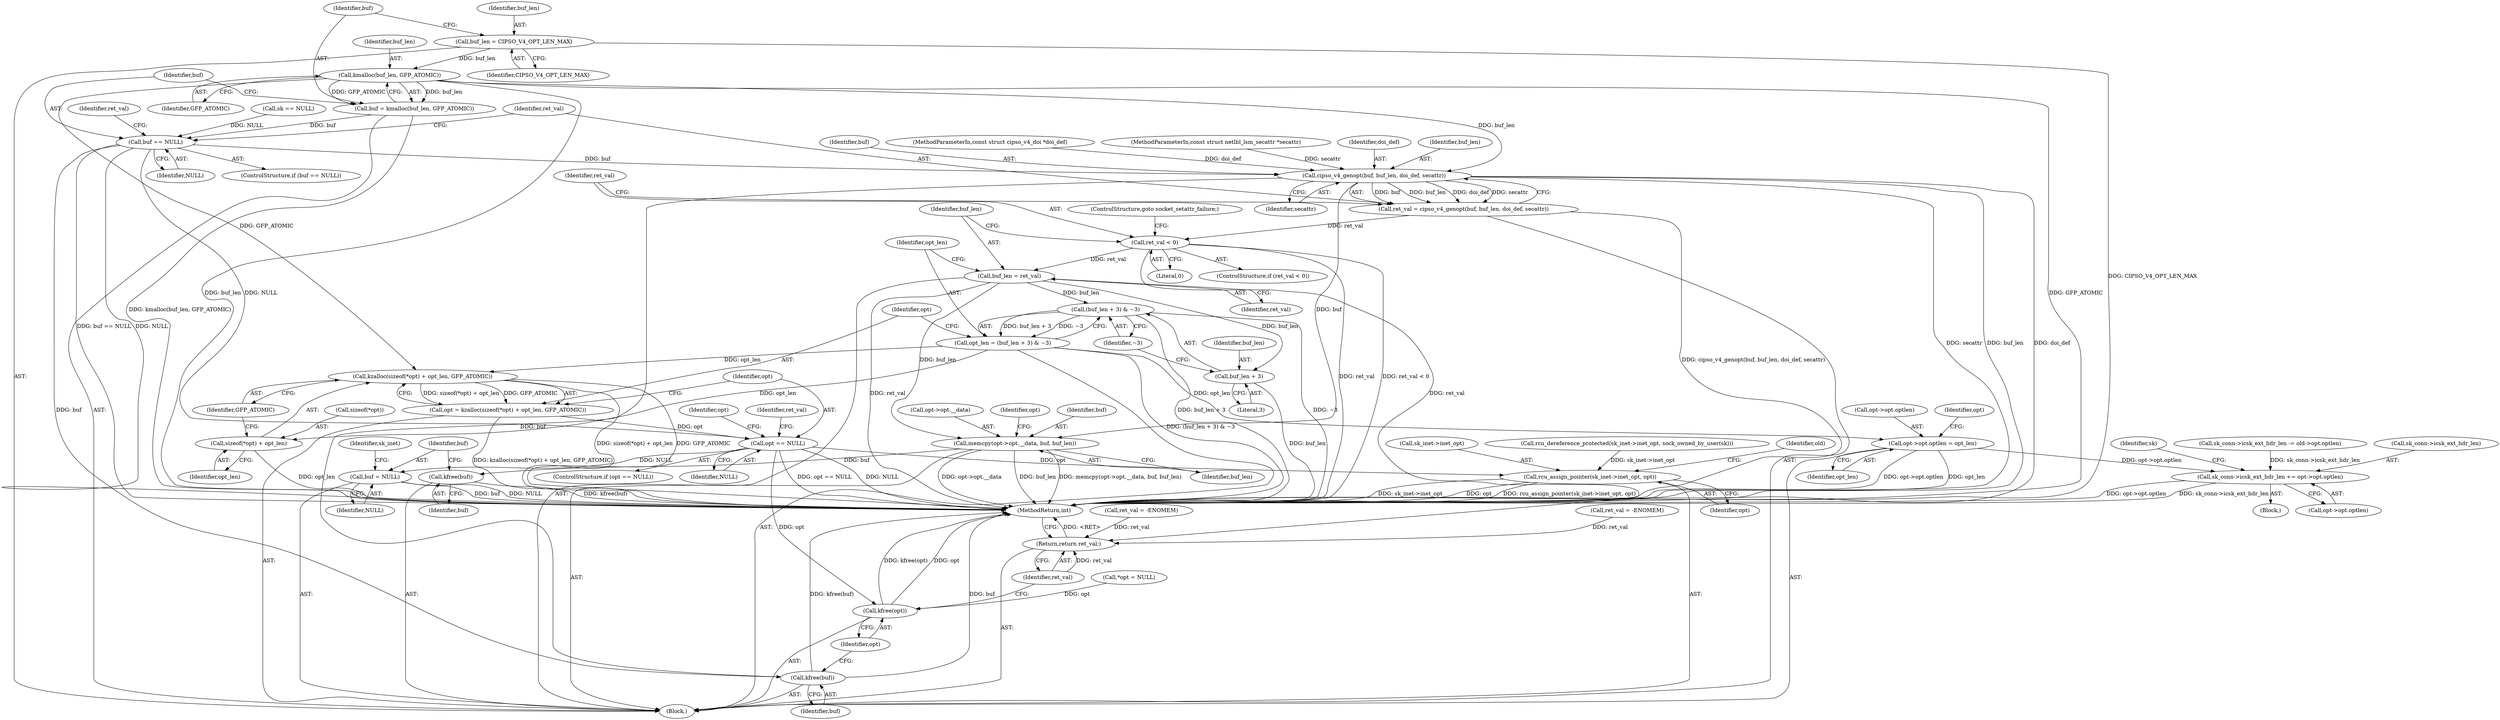 digraph "0_linux_f6d8bd051c391c1c0458a30b2a7abcd939329259_10@API" {
"1000137" [label="(Call,kmalloc(buf_len, GFP_ATOMIC))"];
"1000132" [label="(Call,buf_len = CIPSO_V4_OPT_LEN_MAX)"];
"1000135" [label="(Call,buf = kmalloc(buf_len, GFP_ATOMIC))"];
"1000141" [label="(Call,buf == NULL)"];
"1000152" [label="(Call,cipso_v4_genopt(buf, buf_len, doi_def, secattr))"];
"1000150" [label="(Call,ret_val = cipso_v4_genopt(buf, buf_len, doi_def, secattr))"];
"1000158" [label="(Call,ret_val < 0)"];
"1000162" [label="(Call,buf_len = ret_val)"];
"1000167" [label="(Call,(buf_len + 3) & ~3)"];
"1000165" [label="(Call,opt_len = (buf_len + 3) & ~3)"];
"1000174" [label="(Call,kzalloc(sizeof(*opt) + opt_len, GFP_ATOMIC))"];
"1000172" [label="(Call,opt = kzalloc(sizeof(*opt) + opt_len, GFP_ATOMIC))"];
"1000182" [label="(Call,opt == NULL)"];
"1000216" [label="(Call,buf = NULL)"];
"1000265" [label="(Call,rcu_assign_pointer(sk_inet->inet_opt, opt))"];
"1000283" [label="(Call,kfree(opt))"];
"1000175" [label="(Call,sizeof(*opt) + opt_len)"];
"1000199" [label="(Call,opt->opt.optlen = opt_len)"];
"1000251" [label="(Call,sk_conn->icsk_ext_hdr_len += opt->opt.optlen)"];
"1000168" [label="(Call,buf_len + 3)"];
"1000191" [label="(Call,memcpy(opt->opt.__data, buf, buf_len))"];
"1000214" [label="(Call,kfree(buf))"];
"1000285" [label="(Return,return ret_val;)"];
"1000281" [label="(Call,kfree(buf))"];
"1000205" [label="(Identifier,opt_len)"];
"1000142" [label="(Identifier,buf)"];
"1000287" [label="(MethodReturn,int)"];
"1000217" [label="(Identifier,buf)"];
"1000155" [label="(Identifier,doi_def)"];
"1000169" [label="(Identifier,buf_len)"];
"1000218" [label="(Identifier,NULL)"];
"1000152" [label="(Call,cipso_v4_genopt(buf, buf_len, doi_def, secattr))"];
"1000284" [label="(Identifier,opt)"];
"1000161" [label="(ControlStructure,goto socket_setattr_failure;)"];
"1000186" [label="(Call,ret_val = -ENOMEM)"];
"1000281" [label="(Call,kfree(buf))"];
"1000107" [label="(Block,)"];
"1000191" [label="(Call,memcpy(opt->opt.__data, buf, buf_len))"];
"1000167" [label="(Call,(buf_len + 3) & ~3)"];
"1000157" [label="(ControlStructure,if (ret_val < 0))"];
"1000251" [label="(Call,sk_conn->icsk_ext_hdr_len += opt->opt.optlen)"];
"1000172" [label="(Call,opt = kzalloc(sizeof(*opt) + opt_len, GFP_ATOMIC))"];
"1000154" [label="(Identifier,buf_len)"];
"1000182" [label="(Call,opt == NULL)"];
"1000176" [label="(Call,sizeof(*opt))"];
"1000139" [label="(Identifier,GFP_ATOMIC)"];
"1000171" [label="(Identifier,~3)"];
"1000225" [label="(Call,rcu_dereference_protected(sk_inet->inet_opt, sock_owned_by_user(sk)))"];
"1000162" [label="(Call,buf_len = ret_val)"];
"1000187" [label="(Identifier,ret_val)"];
"1000200" [label="(Call,opt->opt.optlen)"];
"1000285" [label="(Return,return ret_val;)"];
"1000153" [label="(Identifier,buf)"];
"1000150" [label="(Call,ret_val = cipso_v4_genopt(buf, buf_len, doi_def, secattr))"];
"1000160" [label="(Literal,0)"];
"1000164" [label="(Identifier,ret_val)"];
"1000165" [label="(Call,opt_len = (buf_len + 3) & ~3)"];
"1000199" [label="(Call,opt->opt.optlen = opt_len)"];
"1000146" [label="(Identifier,ret_val)"];
"1000255" [label="(Call,opt->opt.optlen)"];
"1000121" [label="(Call,*opt = NULL)"];
"1000194" [label="(Identifier,opt)"];
"1000197" [label="(Identifier,buf)"];
"1000168" [label="(Call,buf_len + 3)"];
"1000170" [label="(Literal,3)"];
"1000159" [label="(Identifier,ret_val)"];
"1000192" [label="(Call,opt->opt.__data)"];
"1000140" [label="(ControlStructure,if (buf == NULL))"];
"1000209" [label="(Identifier,opt)"];
"1000265" [label="(Call,rcu_assign_pointer(sk_inet->inet_opt, opt))"];
"1000252" [label="(Call,sk_conn->icsk_ext_hdr_len)"];
"1000235" [label="(Block,)"];
"1000145" [label="(Call,ret_val = -ENOMEM)"];
"1000180" [label="(Identifier,GFP_ATOMIC)"];
"1000181" [label="(ControlStructure,if (opt == NULL))"];
"1000137" [label="(Call,kmalloc(buf_len, GFP_ATOMIC))"];
"1000173" [label="(Identifier,opt)"];
"1000127" [label="(Call,sk == NULL)"];
"1000215" [label="(Identifier,buf)"];
"1000198" [label="(Identifier,buf_len)"];
"1000286" [label="(Identifier,ret_val)"];
"1000105" [label="(MethodParameterIn,const struct cipso_v4_doi *doi_def)"];
"1000158" [label="(Call,ret_val < 0)"];
"1000214" [label="(Call,kfree(buf))"];
"1000135" [label="(Call,buf = kmalloc(buf_len, GFP_ATOMIC))"];
"1000220" [label="(Identifier,sk_inet)"];
"1000282" [label="(Identifier,buf)"];
"1000269" [label="(Identifier,opt)"];
"1000138" [label="(Identifier,buf_len)"];
"1000261" [label="(Identifier,sk)"];
"1000175" [label="(Call,sizeof(*opt) + opt_len)"];
"1000163" [label="(Identifier,buf_len)"];
"1000216" [label="(Call,buf = NULL)"];
"1000179" [label="(Identifier,opt_len)"];
"1000271" [label="(Identifier,old)"];
"1000174" [label="(Call,kzalloc(sizeof(*opt) + opt_len, GFP_ATOMIC))"];
"1000166" [label="(Identifier,opt_len)"];
"1000202" [label="(Identifier,opt)"];
"1000151" [label="(Identifier,ret_val)"];
"1000242" [label="(Call,sk_conn->icsk_ext_hdr_len -= old->opt.optlen)"];
"1000143" [label="(Identifier,NULL)"];
"1000132" [label="(Call,buf_len = CIPSO_V4_OPT_LEN_MAX)"];
"1000141" [label="(Call,buf == NULL)"];
"1000156" [label="(Identifier,secattr)"];
"1000106" [label="(MethodParameterIn,const struct netlbl_lsm_secattr *secattr)"];
"1000283" [label="(Call,kfree(opt))"];
"1000266" [label="(Call,sk_inet->inet_opt)"];
"1000133" [label="(Identifier,buf_len)"];
"1000184" [label="(Identifier,NULL)"];
"1000136" [label="(Identifier,buf)"];
"1000183" [label="(Identifier,opt)"];
"1000134" [label="(Identifier,CIPSO_V4_OPT_LEN_MAX)"];
"1000137" -> "1000135"  [label="AST: "];
"1000137" -> "1000139"  [label="CFG: "];
"1000138" -> "1000137"  [label="AST: "];
"1000139" -> "1000137"  [label="AST: "];
"1000135" -> "1000137"  [label="CFG: "];
"1000137" -> "1000287"  [label="DDG: GFP_ATOMIC"];
"1000137" -> "1000287"  [label="DDG: buf_len"];
"1000137" -> "1000135"  [label="DDG: buf_len"];
"1000137" -> "1000135"  [label="DDG: GFP_ATOMIC"];
"1000132" -> "1000137"  [label="DDG: buf_len"];
"1000137" -> "1000152"  [label="DDG: buf_len"];
"1000137" -> "1000174"  [label="DDG: GFP_ATOMIC"];
"1000132" -> "1000107"  [label="AST: "];
"1000132" -> "1000134"  [label="CFG: "];
"1000133" -> "1000132"  [label="AST: "];
"1000134" -> "1000132"  [label="AST: "];
"1000136" -> "1000132"  [label="CFG: "];
"1000132" -> "1000287"  [label="DDG: CIPSO_V4_OPT_LEN_MAX"];
"1000135" -> "1000107"  [label="AST: "];
"1000136" -> "1000135"  [label="AST: "];
"1000142" -> "1000135"  [label="CFG: "];
"1000135" -> "1000287"  [label="DDG: kmalloc(buf_len, GFP_ATOMIC)"];
"1000135" -> "1000141"  [label="DDG: buf"];
"1000141" -> "1000140"  [label="AST: "];
"1000141" -> "1000143"  [label="CFG: "];
"1000142" -> "1000141"  [label="AST: "];
"1000143" -> "1000141"  [label="AST: "];
"1000146" -> "1000141"  [label="CFG: "];
"1000151" -> "1000141"  [label="CFG: "];
"1000141" -> "1000287"  [label="DDG: buf == NULL"];
"1000141" -> "1000287"  [label="DDG: NULL"];
"1000127" -> "1000141"  [label="DDG: NULL"];
"1000141" -> "1000152"  [label="DDG: buf"];
"1000141" -> "1000182"  [label="DDG: NULL"];
"1000141" -> "1000281"  [label="DDG: buf"];
"1000152" -> "1000150"  [label="AST: "];
"1000152" -> "1000156"  [label="CFG: "];
"1000153" -> "1000152"  [label="AST: "];
"1000154" -> "1000152"  [label="AST: "];
"1000155" -> "1000152"  [label="AST: "];
"1000156" -> "1000152"  [label="AST: "];
"1000150" -> "1000152"  [label="CFG: "];
"1000152" -> "1000287"  [label="DDG: doi_def"];
"1000152" -> "1000287"  [label="DDG: buf_len"];
"1000152" -> "1000287"  [label="DDG: secattr"];
"1000152" -> "1000150"  [label="DDG: buf"];
"1000152" -> "1000150"  [label="DDG: buf_len"];
"1000152" -> "1000150"  [label="DDG: doi_def"];
"1000152" -> "1000150"  [label="DDG: secattr"];
"1000105" -> "1000152"  [label="DDG: doi_def"];
"1000106" -> "1000152"  [label="DDG: secattr"];
"1000152" -> "1000191"  [label="DDG: buf"];
"1000152" -> "1000281"  [label="DDG: buf"];
"1000150" -> "1000107"  [label="AST: "];
"1000151" -> "1000150"  [label="AST: "];
"1000159" -> "1000150"  [label="CFG: "];
"1000150" -> "1000287"  [label="DDG: cipso_v4_genopt(buf, buf_len, doi_def, secattr)"];
"1000150" -> "1000158"  [label="DDG: ret_val"];
"1000158" -> "1000157"  [label="AST: "];
"1000158" -> "1000160"  [label="CFG: "];
"1000159" -> "1000158"  [label="AST: "];
"1000160" -> "1000158"  [label="AST: "];
"1000161" -> "1000158"  [label="CFG: "];
"1000163" -> "1000158"  [label="CFG: "];
"1000158" -> "1000287"  [label="DDG: ret_val"];
"1000158" -> "1000287"  [label="DDG: ret_val < 0"];
"1000158" -> "1000162"  [label="DDG: ret_val"];
"1000158" -> "1000285"  [label="DDG: ret_val"];
"1000162" -> "1000107"  [label="AST: "];
"1000162" -> "1000164"  [label="CFG: "];
"1000163" -> "1000162"  [label="AST: "];
"1000164" -> "1000162"  [label="AST: "];
"1000166" -> "1000162"  [label="CFG: "];
"1000162" -> "1000287"  [label="DDG: ret_val"];
"1000162" -> "1000167"  [label="DDG: buf_len"];
"1000162" -> "1000168"  [label="DDG: buf_len"];
"1000162" -> "1000191"  [label="DDG: buf_len"];
"1000167" -> "1000165"  [label="AST: "];
"1000167" -> "1000171"  [label="CFG: "];
"1000168" -> "1000167"  [label="AST: "];
"1000171" -> "1000167"  [label="AST: "];
"1000165" -> "1000167"  [label="CFG: "];
"1000167" -> "1000287"  [label="DDG: buf_len + 3"];
"1000167" -> "1000287"  [label="DDG: ~3"];
"1000167" -> "1000165"  [label="DDG: buf_len + 3"];
"1000167" -> "1000165"  [label="DDG: ~3"];
"1000165" -> "1000107"  [label="AST: "];
"1000166" -> "1000165"  [label="AST: "];
"1000173" -> "1000165"  [label="CFG: "];
"1000165" -> "1000287"  [label="DDG: (buf_len + 3) & ~3"];
"1000165" -> "1000174"  [label="DDG: opt_len"];
"1000165" -> "1000175"  [label="DDG: opt_len"];
"1000165" -> "1000199"  [label="DDG: opt_len"];
"1000174" -> "1000172"  [label="AST: "];
"1000174" -> "1000180"  [label="CFG: "];
"1000175" -> "1000174"  [label="AST: "];
"1000180" -> "1000174"  [label="AST: "];
"1000172" -> "1000174"  [label="CFG: "];
"1000174" -> "1000287"  [label="DDG: GFP_ATOMIC"];
"1000174" -> "1000287"  [label="DDG: sizeof(*opt) + opt_len"];
"1000174" -> "1000172"  [label="DDG: sizeof(*opt) + opt_len"];
"1000174" -> "1000172"  [label="DDG: GFP_ATOMIC"];
"1000172" -> "1000107"  [label="AST: "];
"1000173" -> "1000172"  [label="AST: "];
"1000183" -> "1000172"  [label="CFG: "];
"1000172" -> "1000287"  [label="DDG: kzalloc(sizeof(*opt) + opt_len, GFP_ATOMIC)"];
"1000172" -> "1000182"  [label="DDG: opt"];
"1000182" -> "1000181"  [label="AST: "];
"1000182" -> "1000184"  [label="CFG: "];
"1000183" -> "1000182"  [label="AST: "];
"1000184" -> "1000182"  [label="AST: "];
"1000187" -> "1000182"  [label="CFG: "];
"1000194" -> "1000182"  [label="CFG: "];
"1000182" -> "1000287"  [label="DDG: opt == NULL"];
"1000182" -> "1000287"  [label="DDG: NULL"];
"1000182" -> "1000216"  [label="DDG: NULL"];
"1000182" -> "1000265"  [label="DDG: opt"];
"1000182" -> "1000283"  [label="DDG: opt"];
"1000216" -> "1000107"  [label="AST: "];
"1000216" -> "1000218"  [label="CFG: "];
"1000217" -> "1000216"  [label="AST: "];
"1000218" -> "1000216"  [label="AST: "];
"1000220" -> "1000216"  [label="CFG: "];
"1000216" -> "1000287"  [label="DDG: buf"];
"1000216" -> "1000287"  [label="DDG: NULL"];
"1000265" -> "1000107"  [label="AST: "];
"1000265" -> "1000269"  [label="CFG: "];
"1000266" -> "1000265"  [label="AST: "];
"1000269" -> "1000265"  [label="AST: "];
"1000271" -> "1000265"  [label="CFG: "];
"1000265" -> "1000287"  [label="DDG: opt"];
"1000265" -> "1000287"  [label="DDG: rcu_assign_pointer(sk_inet->inet_opt, opt)"];
"1000265" -> "1000287"  [label="DDG: sk_inet->inet_opt"];
"1000225" -> "1000265"  [label="DDG: sk_inet->inet_opt"];
"1000283" -> "1000107"  [label="AST: "];
"1000283" -> "1000284"  [label="CFG: "];
"1000284" -> "1000283"  [label="AST: "];
"1000286" -> "1000283"  [label="CFG: "];
"1000283" -> "1000287"  [label="DDG: opt"];
"1000283" -> "1000287"  [label="DDG: kfree(opt)"];
"1000121" -> "1000283"  [label="DDG: opt"];
"1000175" -> "1000179"  [label="CFG: "];
"1000176" -> "1000175"  [label="AST: "];
"1000179" -> "1000175"  [label="AST: "];
"1000180" -> "1000175"  [label="CFG: "];
"1000175" -> "1000287"  [label="DDG: opt_len"];
"1000199" -> "1000107"  [label="AST: "];
"1000199" -> "1000205"  [label="CFG: "];
"1000200" -> "1000199"  [label="AST: "];
"1000205" -> "1000199"  [label="AST: "];
"1000209" -> "1000199"  [label="CFG: "];
"1000199" -> "1000287"  [label="DDG: opt_len"];
"1000199" -> "1000287"  [label="DDG: opt->opt.optlen"];
"1000199" -> "1000251"  [label="DDG: opt->opt.optlen"];
"1000251" -> "1000235"  [label="AST: "];
"1000251" -> "1000255"  [label="CFG: "];
"1000252" -> "1000251"  [label="AST: "];
"1000255" -> "1000251"  [label="AST: "];
"1000261" -> "1000251"  [label="CFG: "];
"1000251" -> "1000287"  [label="DDG: opt->opt.optlen"];
"1000251" -> "1000287"  [label="DDG: sk_conn->icsk_ext_hdr_len"];
"1000242" -> "1000251"  [label="DDG: sk_conn->icsk_ext_hdr_len"];
"1000168" -> "1000170"  [label="CFG: "];
"1000169" -> "1000168"  [label="AST: "];
"1000170" -> "1000168"  [label="AST: "];
"1000171" -> "1000168"  [label="CFG: "];
"1000168" -> "1000287"  [label="DDG: buf_len"];
"1000191" -> "1000107"  [label="AST: "];
"1000191" -> "1000198"  [label="CFG: "];
"1000192" -> "1000191"  [label="AST: "];
"1000197" -> "1000191"  [label="AST: "];
"1000198" -> "1000191"  [label="AST: "];
"1000202" -> "1000191"  [label="CFG: "];
"1000191" -> "1000287"  [label="DDG: memcpy(opt->opt.__data, buf, buf_len)"];
"1000191" -> "1000287"  [label="DDG: opt->opt.__data"];
"1000191" -> "1000287"  [label="DDG: buf_len"];
"1000191" -> "1000214"  [label="DDG: buf"];
"1000214" -> "1000107"  [label="AST: "];
"1000214" -> "1000215"  [label="CFG: "];
"1000215" -> "1000214"  [label="AST: "];
"1000217" -> "1000214"  [label="CFG: "];
"1000214" -> "1000287"  [label="DDG: kfree(buf)"];
"1000285" -> "1000107"  [label="AST: "];
"1000285" -> "1000286"  [label="CFG: "];
"1000286" -> "1000285"  [label="AST: "];
"1000287" -> "1000285"  [label="CFG: "];
"1000285" -> "1000287"  [label="DDG: <RET>"];
"1000286" -> "1000285"  [label="DDG: ret_val"];
"1000186" -> "1000285"  [label="DDG: ret_val"];
"1000145" -> "1000285"  [label="DDG: ret_val"];
"1000281" -> "1000107"  [label="AST: "];
"1000281" -> "1000282"  [label="CFG: "];
"1000282" -> "1000281"  [label="AST: "];
"1000284" -> "1000281"  [label="CFG: "];
"1000281" -> "1000287"  [label="DDG: buf"];
"1000281" -> "1000287"  [label="DDG: kfree(buf)"];
}
